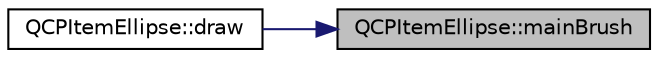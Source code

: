 digraph "QCPItemEllipse::mainBrush"
{
 // LATEX_PDF_SIZE
  edge [fontname="Helvetica",fontsize="10",labelfontname="Helvetica",labelfontsize="10"];
  node [fontname="Helvetica",fontsize="10",shape=record];
  rankdir="RL";
  Node1 [label="QCPItemEllipse::mainBrush",height=0.2,width=0.4,color="black", fillcolor="grey75", style="filled", fontcolor="black",tooltip=" "];
  Node1 -> Node2 [dir="back",color="midnightblue",fontsize="10",style="solid",fontname="Helvetica"];
  Node2 [label="QCPItemEllipse::draw",height=0.2,width=0.4,color="black", fillcolor="white", style="filled",URL="$classQCPItemEllipse.html#a77eebd67a402fc496082a2e51356928c",tooltip=" "];
}
